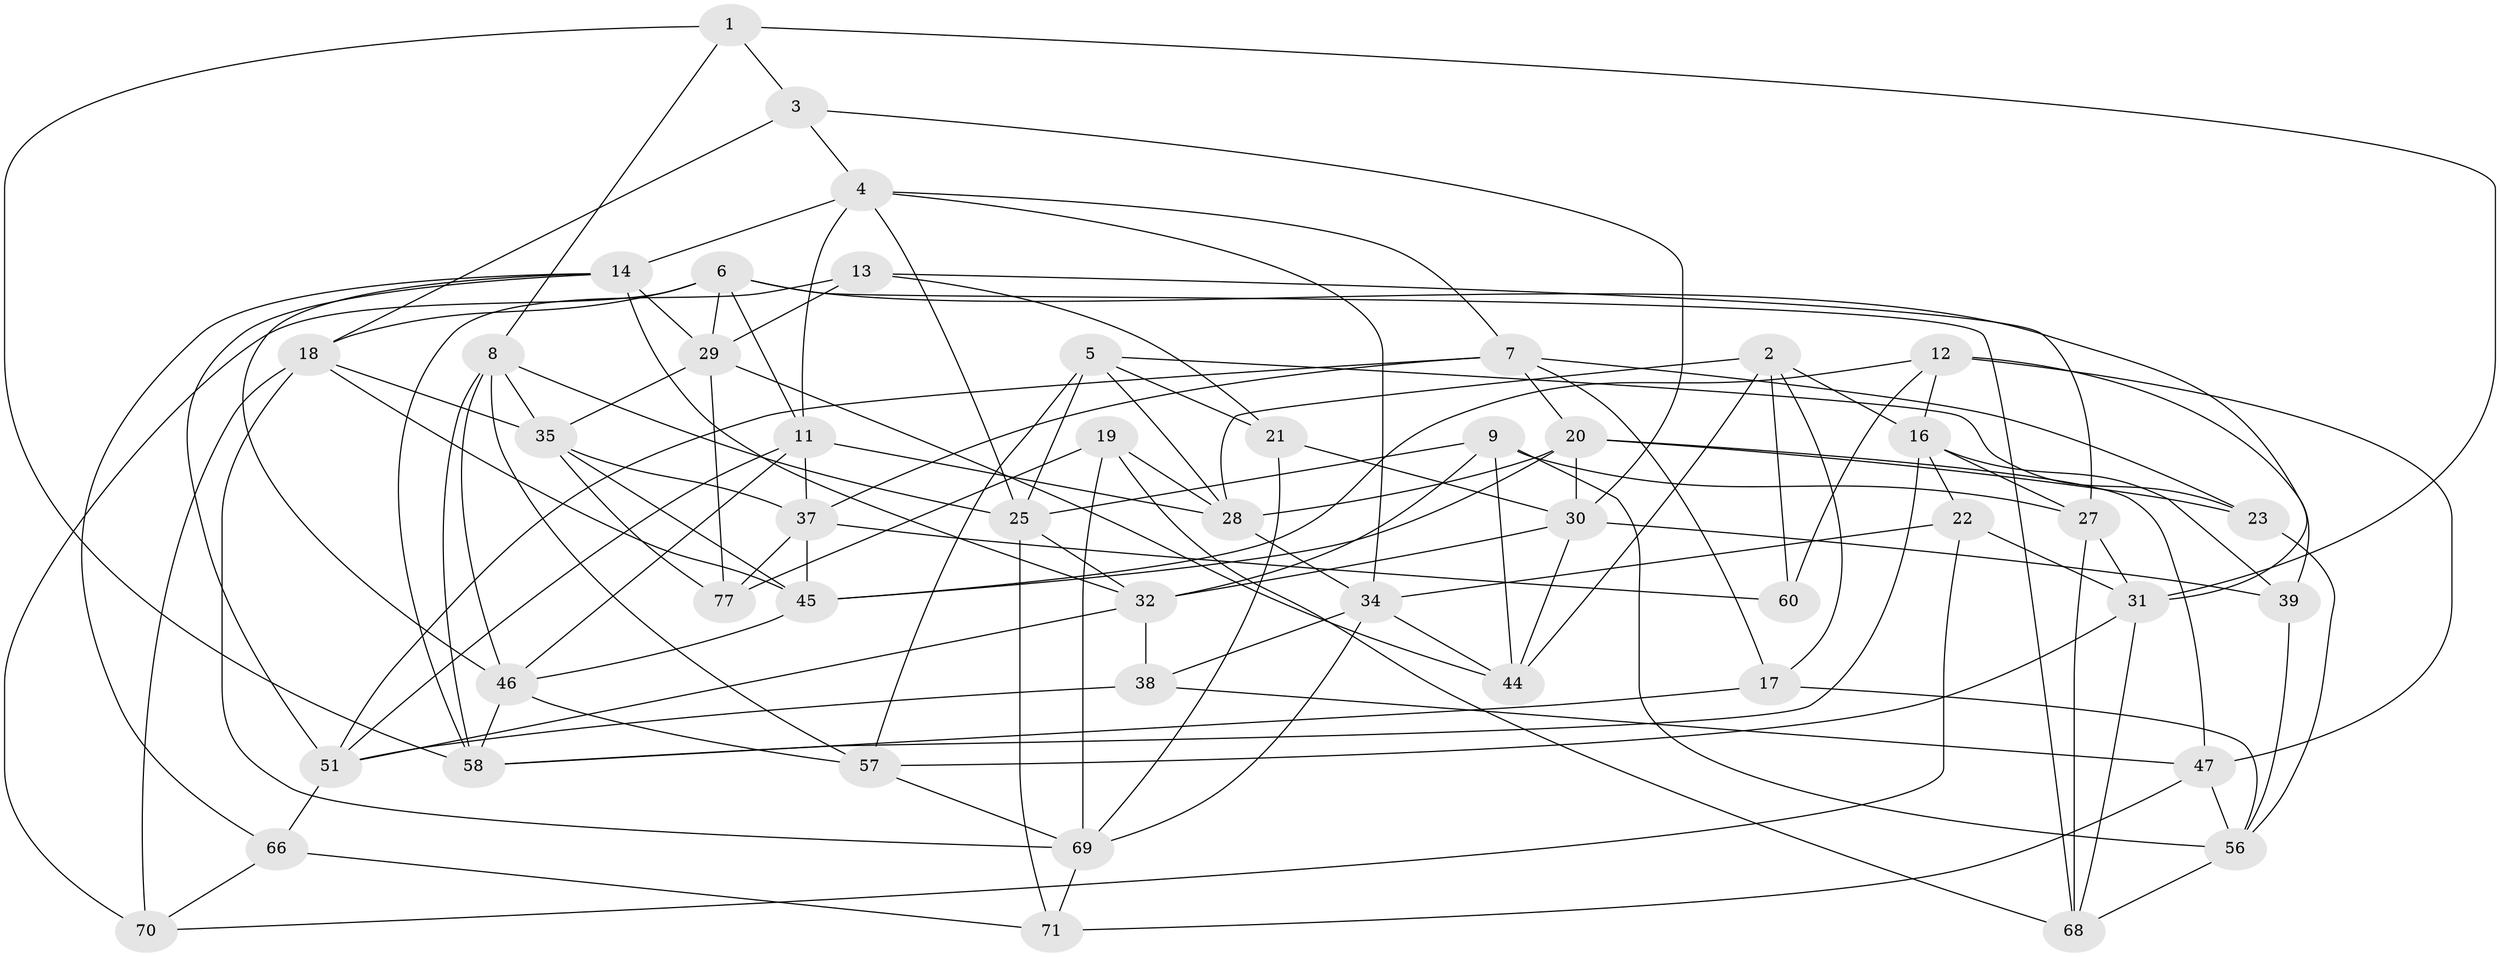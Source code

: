 // Generated by graph-tools (version 1.1) at 2025/52/02/27/25 19:52:35]
// undirected, 48 vertices, 124 edges
graph export_dot {
graph [start="1"]
  node [color=gray90,style=filled];
  1;
  2 [super="+73"];
  3;
  4 [super="+24"];
  5 [super="+40"];
  6 [super="+48"];
  7 [super="+10"];
  8 [super="+76"];
  9 [super="+26"];
  11 [super="+15"];
  12 [super="+42"];
  13;
  14 [super="+79"];
  16 [super="+74"];
  17;
  18 [super="+52"];
  19;
  20 [super="+67"];
  21;
  22;
  23;
  25 [super="+36"];
  27 [super="+43"];
  28 [super="+53"];
  29 [super="+41"];
  30 [super="+33"];
  31 [super="+61"];
  32 [super="+64"];
  34 [super="+55"];
  35 [super="+50"];
  37 [super="+54"];
  38;
  39;
  44 [super="+62"];
  45 [super="+49"];
  46 [super="+81"];
  47 [super="+75"];
  51 [super="+72"];
  56 [super="+63"];
  57 [super="+59"];
  58 [super="+65"];
  60;
  66;
  68 [super="+78"];
  69 [super="+80"];
  70;
  71;
  77;
  1 -- 3;
  1 -- 58;
  1 -- 8;
  1 -- 31;
  2 -- 28;
  2 -- 60 [weight=2];
  2 -- 16;
  2 -- 17;
  2 -- 44;
  3 -- 4;
  3 -- 30;
  3 -- 18;
  4 -- 7;
  4 -- 34;
  4 -- 14;
  4 -- 25;
  4 -- 11;
  5 -- 21;
  5 -- 28;
  5 -- 57 [weight=2];
  5 -- 25;
  5 -- 23;
  6 -- 18;
  6 -- 31;
  6 -- 11;
  6 -- 70;
  6 -- 29;
  6 -- 68;
  7 -- 51;
  7 -- 37;
  7 -- 17;
  7 -- 20;
  7 -- 23;
  8 -- 35;
  8 -- 57;
  8 -- 46;
  8 -- 58;
  8 -- 25;
  9 -- 25;
  9 -- 44 [weight=2];
  9 -- 32;
  9 -- 56;
  9 -- 27;
  11 -- 46;
  11 -- 51;
  11 -- 28;
  11 -- 37;
  12 -- 47 [weight=2];
  12 -- 60;
  12 -- 39;
  12 -- 45;
  12 -- 16;
  13 -- 29;
  13 -- 21;
  13 -- 58;
  13 -- 27;
  14 -- 66;
  14 -- 29;
  14 -- 32;
  14 -- 51;
  14 -- 46;
  16 -- 22;
  16 -- 39;
  16 -- 58;
  16 -- 27;
  17 -- 58;
  17 -- 56;
  18 -- 70;
  18 -- 45;
  18 -- 69;
  18 -- 35;
  19 -- 77;
  19 -- 68;
  19 -- 28;
  19 -- 69;
  20 -- 28;
  20 -- 23;
  20 -- 30;
  20 -- 45;
  20 -- 47;
  21 -- 69;
  21 -- 30;
  22 -- 70;
  22 -- 34;
  22 -- 31;
  23 -- 56;
  25 -- 71;
  25 -- 32;
  27 -- 68 [weight=2];
  27 -- 31;
  28 -- 34;
  29 -- 35;
  29 -- 77;
  29 -- 44;
  30 -- 39;
  30 -- 44;
  30 -- 32;
  31 -- 57;
  31 -- 68;
  32 -- 51;
  32 -- 38;
  34 -- 69;
  34 -- 44;
  34 -- 38;
  35 -- 37;
  35 -- 77;
  35 -- 45;
  37 -- 45;
  37 -- 77;
  37 -- 60;
  38 -- 47;
  38 -- 51;
  39 -- 56;
  45 -- 46;
  46 -- 58;
  46 -- 57;
  47 -- 56;
  47 -- 71;
  51 -- 66;
  56 -- 68;
  57 -- 69;
  66 -- 71;
  66 -- 70;
  69 -- 71;
}
